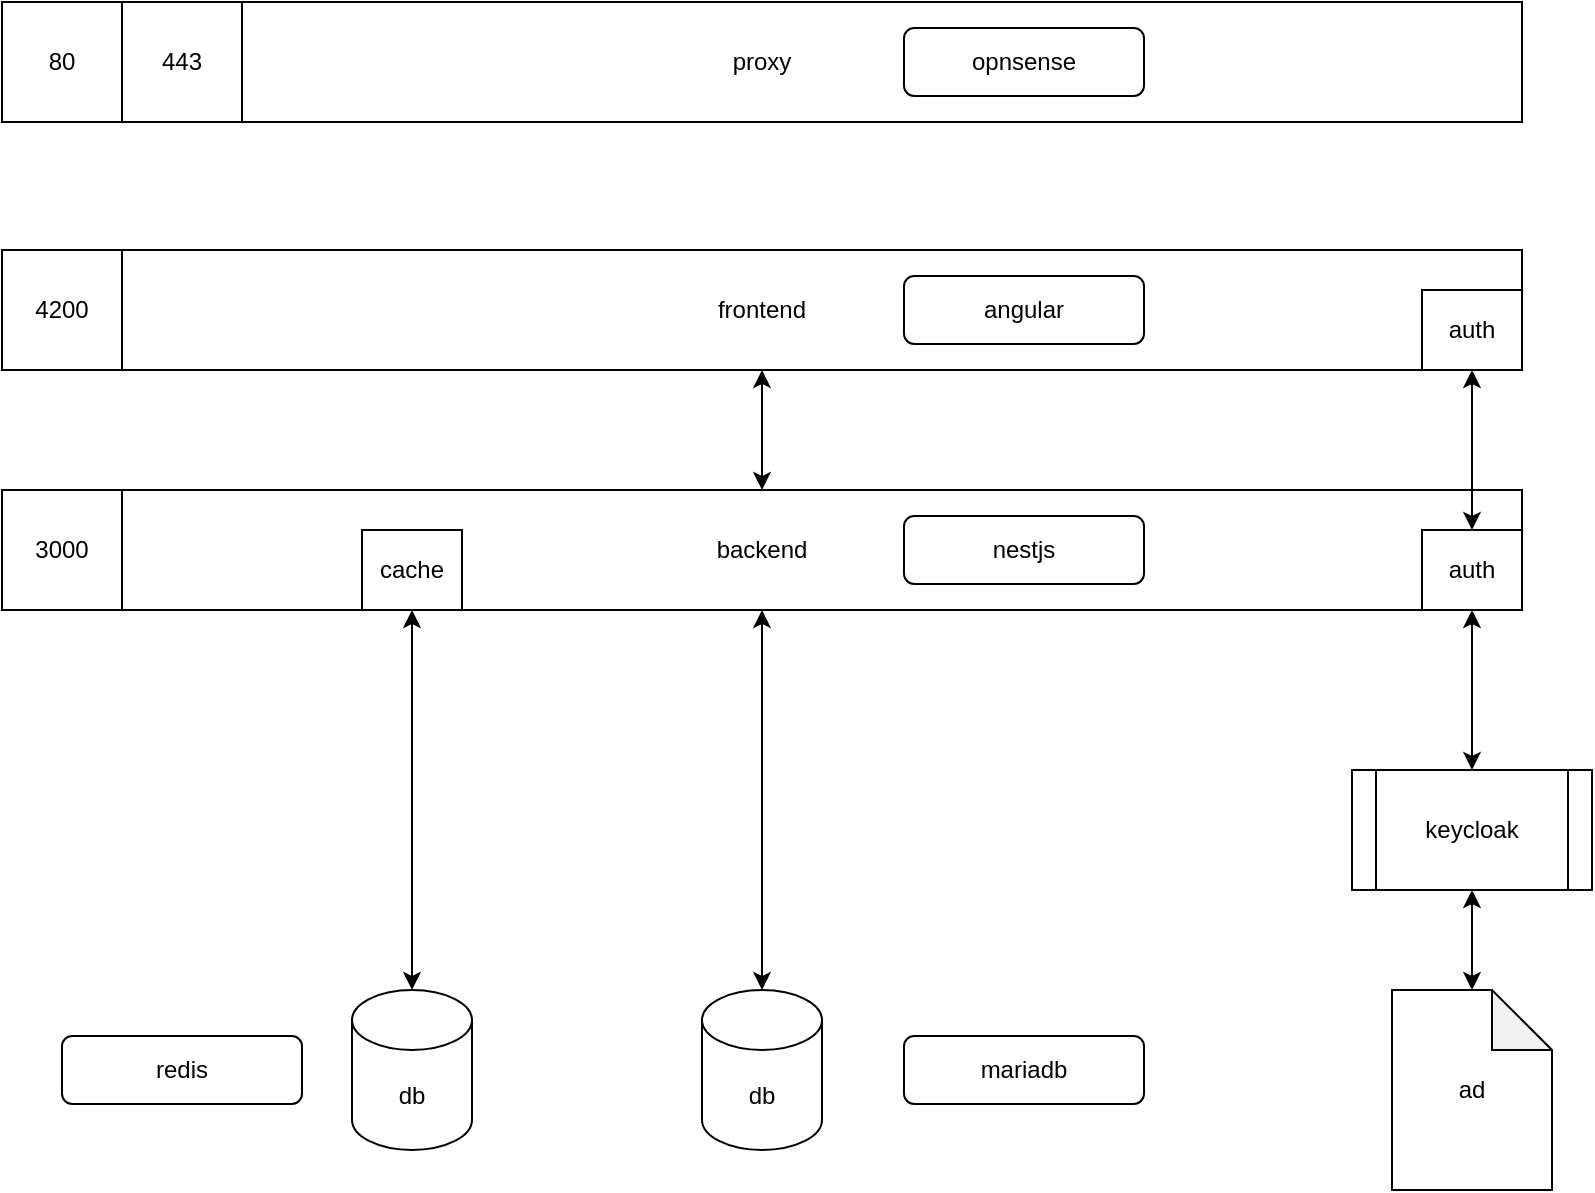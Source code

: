 <mxfile>
    <diagram id="jwbG6FeOPThIzcz0ojps" name="Page-1">
        <mxGraphModel dx="1374" dy="800" grid="1" gridSize="10" guides="1" tooltips="1" connect="1" arrows="1" fold="1" page="1" pageScale="1" pageWidth="850" pageHeight="1100" math="0" shadow="0">
            <root>
                <mxCell id="0"/>
                <mxCell id="1" parent="0"/>
                <mxCell id="2" value="frontend" style="rounded=0;whiteSpace=wrap;html=1;" vertex="1" parent="1">
                    <mxGeometry x="40" y="164" width="760" height="60" as="geometry"/>
                </mxCell>
                <mxCell id="3" value="backend" style="rounded=0;whiteSpace=wrap;html=1;" vertex="1" parent="1">
                    <mxGeometry x="40" y="284" width="760" height="60" as="geometry"/>
                </mxCell>
                <mxCell id="4" value="db" style="shape=cylinder3;whiteSpace=wrap;html=1;boundedLbl=1;backgroundOutline=1;size=15;" vertex="1" parent="1">
                    <mxGeometry x="390" y="534" width="60" height="80" as="geometry"/>
                </mxCell>
                <mxCell id="5" value="auth" style="rounded=0;whiteSpace=wrap;html=1;" vertex="1" parent="1">
                    <mxGeometry x="750" y="304" width="50" height="40" as="geometry"/>
                </mxCell>
                <mxCell id="8" value="keycloak" style="shape=process;whiteSpace=wrap;html=1;backgroundOutline=1;" vertex="1" parent="1">
                    <mxGeometry x="715" y="424" width="120" height="60" as="geometry"/>
                </mxCell>
                <mxCell id="9" value="ad" style="shape=note;whiteSpace=wrap;html=1;backgroundOutline=1;darkOpacity=0.05;" vertex="1" parent="1">
                    <mxGeometry x="735" y="534" width="80" height="100" as="geometry"/>
                </mxCell>
                <mxCell id="10" value="" style="endArrow=classic;startArrow=classic;html=1;entryX=0.5;entryY=1;entryDx=0;entryDy=0;exitX=0.5;exitY=0;exitDx=0;exitDy=0;" edge="1" parent="1" source="3" target="2">
                    <mxGeometry width="50" height="50" relative="1" as="geometry">
                        <mxPoint x="580" y="514" as="sourcePoint"/>
                        <mxPoint x="630" y="464" as="targetPoint"/>
                    </mxGeometry>
                </mxCell>
                <mxCell id="11" value="" style="endArrow=classic;startArrow=classic;html=1;entryX=0.5;entryY=1;entryDx=0;entryDy=0;exitX=0.5;exitY=0;exitDx=0;exitDy=0;exitPerimeter=0;" edge="1" parent="1" source="4" target="3">
                    <mxGeometry width="50" height="50" relative="1" as="geometry">
                        <mxPoint x="110" y="294" as="sourcePoint"/>
                        <mxPoint x="110" y="234" as="targetPoint"/>
                    </mxGeometry>
                </mxCell>
                <mxCell id="12" value="" style="endArrow=classic;startArrow=classic;html=1;entryX=0.5;entryY=1;entryDx=0;entryDy=0;exitX=0.5;exitY=0;exitDx=0;exitDy=0;" edge="1" parent="1" source="8" target="5">
                    <mxGeometry width="50" height="50" relative="1" as="geometry">
                        <mxPoint x="120" y="304" as="sourcePoint"/>
                        <mxPoint x="120" y="244" as="targetPoint"/>
                    </mxGeometry>
                </mxCell>
                <mxCell id="13" value="" style="endArrow=classic;startArrow=classic;html=1;entryX=0.5;entryY=1;entryDx=0;entryDy=0;exitX=0.5;exitY=0;exitDx=0;exitDy=0;exitPerimeter=0;" edge="1" parent="1" source="9" target="8">
                    <mxGeometry width="50" height="50" relative="1" as="geometry">
                        <mxPoint x="130" y="314" as="sourcePoint"/>
                        <mxPoint x="130" y="254" as="targetPoint"/>
                    </mxGeometry>
                </mxCell>
                <mxCell id="14" value="auth" style="rounded=0;whiteSpace=wrap;html=1;" vertex="1" parent="1">
                    <mxGeometry x="750" y="184" width="50" height="40" as="geometry"/>
                </mxCell>
                <mxCell id="15" value="" style="endArrow=classic;startArrow=classic;html=1;entryX=0.5;entryY=1;entryDx=0;entryDy=0;exitX=0.5;exitY=0;exitDx=0;exitDy=0;" edge="1" parent="1" source="5" target="14">
                    <mxGeometry width="50" height="50" relative="1" as="geometry">
                        <mxPoint x="730" y="274" as="sourcePoint"/>
                        <mxPoint x="730" y="214" as="targetPoint"/>
                    </mxGeometry>
                </mxCell>
                <mxCell id="17" value="4200" style="rounded=0;whiteSpace=wrap;html=1;" vertex="1" parent="1">
                    <mxGeometry x="40" y="164" width="60" height="60" as="geometry"/>
                </mxCell>
                <mxCell id="18" value="proxy" style="rounded=0;whiteSpace=wrap;html=1;" vertex="1" parent="1">
                    <mxGeometry x="40" y="40" width="760" height="60" as="geometry"/>
                </mxCell>
                <mxCell id="19" value="80" style="rounded=0;whiteSpace=wrap;html=1;" vertex="1" parent="1">
                    <mxGeometry x="40" y="40" width="60" height="60" as="geometry"/>
                </mxCell>
                <mxCell id="20" value="443" style="rounded=0;whiteSpace=wrap;html=1;" vertex="1" parent="1">
                    <mxGeometry x="100" y="40" width="60" height="60" as="geometry"/>
                </mxCell>
                <mxCell id="21" value="3000" style="rounded=0;whiteSpace=wrap;html=1;" vertex="1" parent="1">
                    <mxGeometry x="40" y="284" width="60" height="60" as="geometry"/>
                </mxCell>
                <mxCell id="22" value="angular" style="rounded=1;whiteSpace=wrap;html=1;" vertex="1" parent="1">
                    <mxGeometry x="491" y="177" width="120" height="34" as="geometry"/>
                </mxCell>
                <mxCell id="23" value="opnsense" style="rounded=1;whiteSpace=wrap;html=1;" vertex="1" parent="1">
                    <mxGeometry x="491" y="53" width="120" height="34" as="geometry"/>
                </mxCell>
                <mxCell id="24" value="nestjs" style="rounded=1;whiteSpace=wrap;html=1;" vertex="1" parent="1">
                    <mxGeometry x="491" y="297" width="120" height="34" as="geometry"/>
                </mxCell>
                <mxCell id="25" value="mariadb" style="rounded=1;whiteSpace=wrap;html=1;" vertex="1" parent="1">
                    <mxGeometry x="491" y="557" width="120" height="34" as="geometry"/>
                </mxCell>
                <mxCell id="26" value="cache" style="rounded=0;whiteSpace=wrap;html=1;" vertex="1" parent="1">
                    <mxGeometry x="220" y="304" width="50" height="40" as="geometry"/>
                </mxCell>
                <mxCell id="27" value="db" style="shape=cylinder3;whiteSpace=wrap;html=1;boundedLbl=1;backgroundOutline=1;size=15;" vertex="1" parent="1">
                    <mxGeometry x="215" y="534" width="60" height="80" as="geometry"/>
                </mxCell>
                <mxCell id="28" value="" style="endArrow=classic;startArrow=classic;html=1;exitX=0.5;exitY=0;exitDx=0;exitDy=0;exitPerimeter=0;" edge="1" parent="1" source="27" target="26">
                    <mxGeometry width="50" height="50" relative="1" as="geometry">
                        <mxPoint x="-65" y="294" as="sourcePoint"/>
                        <mxPoint x="245" y="344" as="targetPoint"/>
                    </mxGeometry>
                </mxCell>
                <mxCell id="29" value="redis" style="rounded=1;whiteSpace=wrap;html=1;" vertex="1" parent="1">
                    <mxGeometry x="70" y="557" width="120" height="34" as="geometry"/>
                </mxCell>
            </root>
        </mxGraphModel>
    </diagram>
</mxfile>